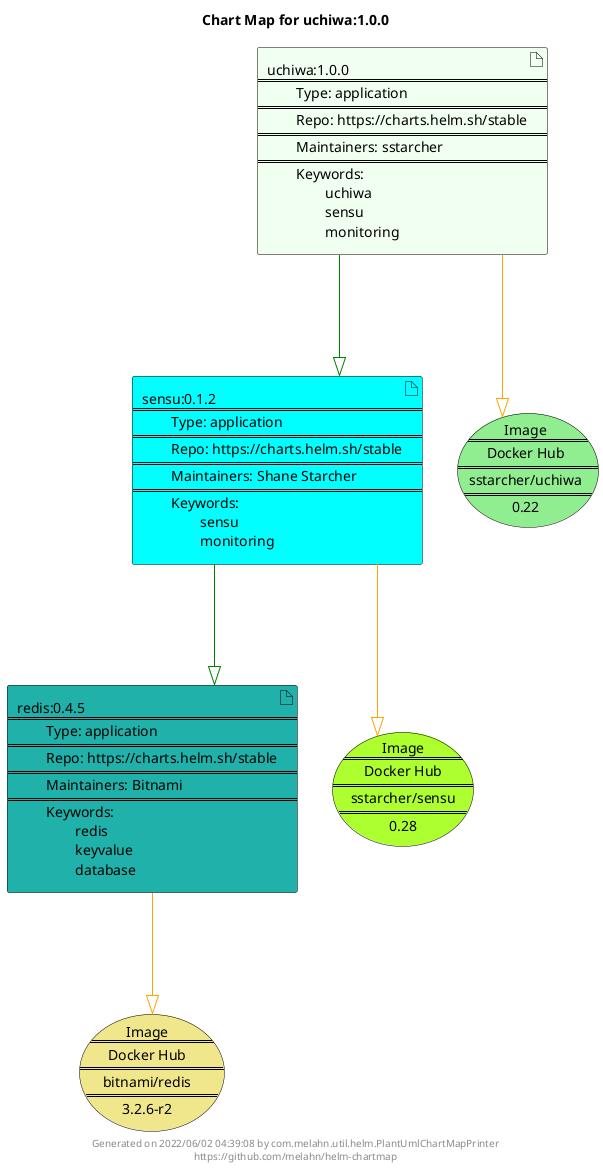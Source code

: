 @startuml
skinparam linetype ortho
skinparam backgroundColor white
skinparam usecaseBorderColor black
skinparam usecaseArrowColor LightSlateGray
skinparam artifactBorderColor black
skinparam artifactArrowColor LightSlateGray

title Chart Map for uchiwa:1.0.0

'There are 3 referenced Helm Charts
artifact "redis:0.4.5\n====\n\tType: application\n====\n\tRepo: https://charts.helm.sh/stable\n====\n\tMaintainers: Bitnami\n====\n\tKeywords: \n\t\tredis\n\t\tkeyvalue\n\t\tdatabase" as redis_0_4_5 #LightSeaGreen
artifact "uchiwa:1.0.0\n====\n\tType: application\n====\n\tRepo: https://charts.helm.sh/stable\n====\n\tMaintainers: sstarcher\n====\n\tKeywords: \n\t\tuchiwa\n\t\tsensu\n\t\tmonitoring" as uchiwa_1_0_0 #HoneyDew
artifact "sensu:0.1.2\n====\n\tType: application\n====\n\tRepo: https://charts.helm.sh/stable\n====\n\tMaintainers: Shane Starcher\n====\n\tKeywords: \n\t\tsensu\n\t\tmonitoring" as sensu_0_1_2 #Aqua

'There are 3 referenced Docker Images
usecase "Image\n====\nDocker Hub\n====\nsstarcher/uchiwa\n====\n0.22" as sstarcher_uchiwa_0_22 #LightGreen
usecase "Image\n====\nDocker Hub\n====\nbitnami/redis\n====\n3.2.6-r2" as bitnami_redis_3_2_6_r2 #Khaki
usecase "Image\n====\nDocker Hub\n====\nsstarcher/sensu\n====\n0.28" as sstarcher_sensu_0_28 #GreenYellow

'Chart Dependencies
uchiwa_1_0_0--[#green]-|>sensu_0_1_2
sensu_0_1_2--[#green]-|>redis_0_4_5
redis_0_4_5--[#orange]-|>bitnami_redis_3_2_6_r2
uchiwa_1_0_0--[#orange]-|>sstarcher_uchiwa_0_22
sensu_0_1_2--[#orange]-|>sstarcher_sensu_0_28

center footer Generated on 2022/06/02 04:39:08 by com.melahn.util.helm.PlantUmlChartMapPrinter\nhttps://github.com/melahn/helm-chartmap
@enduml
